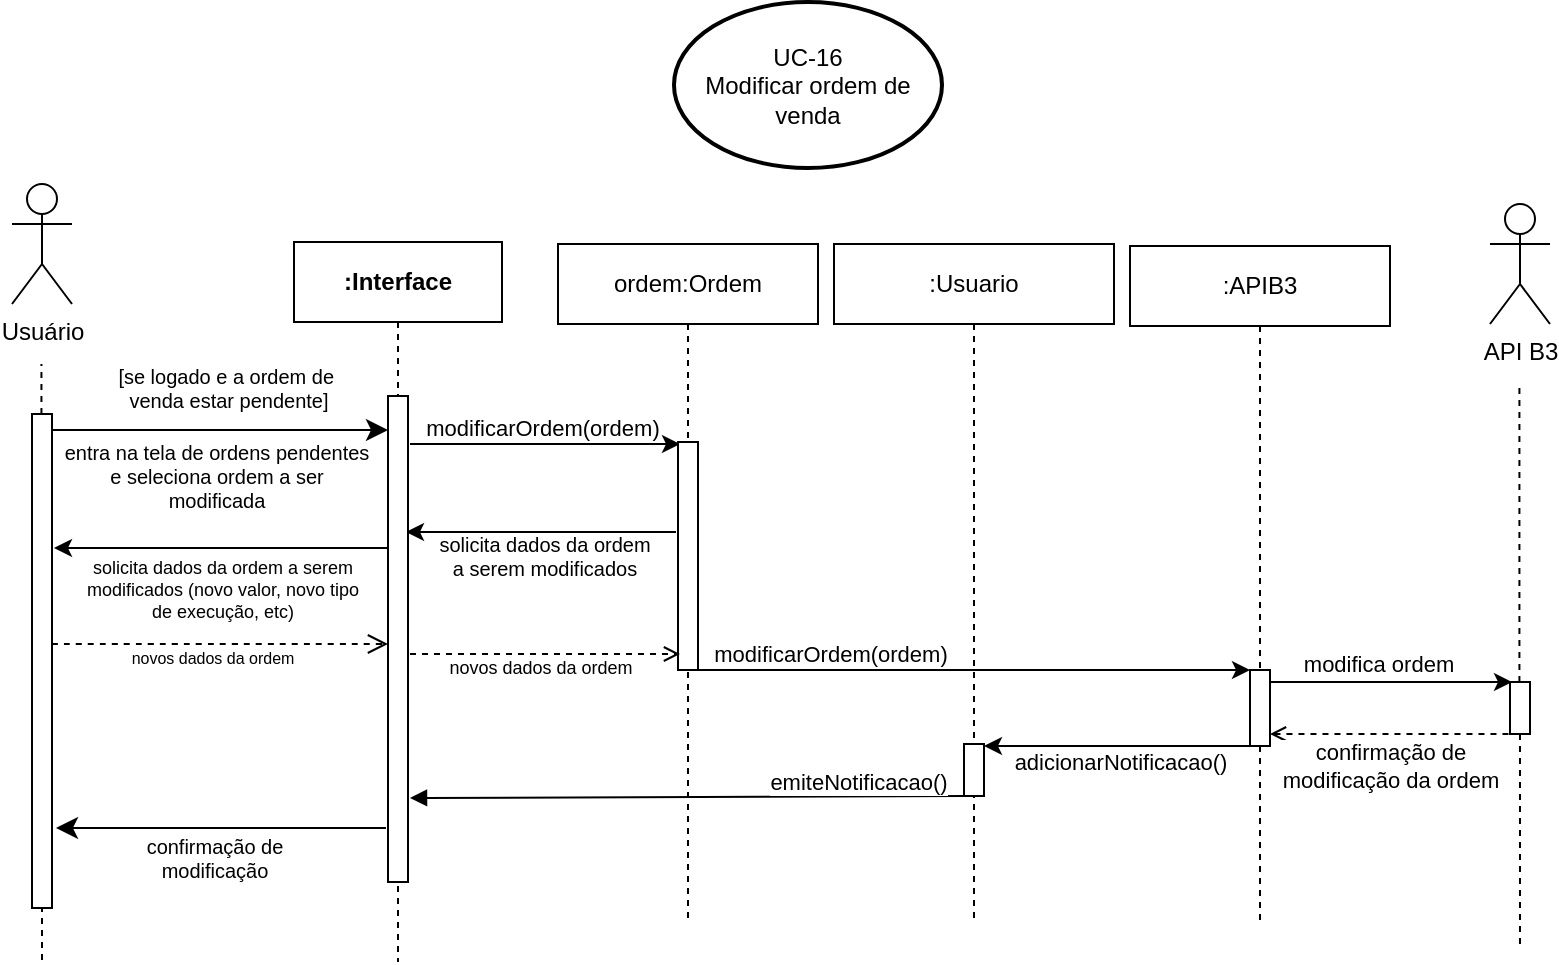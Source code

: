 <mxfile version="24.7.17">
  <diagram name="Página-1" id="_Rrj-t6cQbjoD22pVHF7">
    <mxGraphModel dx="1434" dy="1641" grid="0" gridSize="10" guides="1" tooltips="1" connect="1" arrows="1" fold="1" page="0" pageScale="1" pageWidth="827" pageHeight="1169" math="0" shadow="0">
      <root>
        <mxCell id="0" />
        <mxCell id="1" parent="0" />
        <mxCell id="36aUGT-M8l8VJdll6sSB-1" value="Usuário" style="shape=umlActor;verticalLabelPosition=bottom;verticalAlign=top;html=1;" parent="1" vertex="1">
          <mxGeometry x="226" y="-483" width="30" height="60" as="geometry" />
        </mxCell>
        <mxCell id="36aUGT-M8l8VJdll6sSB-2" value="" style="endArrow=none;dashed=1;html=1;rounded=0;" parent="1" source="36aUGT-M8l8VJdll6sSB-28" edge="1">
          <mxGeometry width="50" height="50" relative="1" as="geometry">
            <mxPoint x="241" y="-113" as="sourcePoint" />
            <mxPoint x="240.72" y="-393" as="targetPoint" />
          </mxGeometry>
        </mxCell>
        <mxCell id="36aUGT-M8l8VJdll6sSB-3" style="edgeStyle=orthogonalEdgeStyle;rounded=0;orthogonalLoop=1;jettySize=auto;html=1;curved=0;" parent="1" edge="1">
          <mxGeometry relative="1" as="geometry">
            <mxPoint x="425" y="-353" as="sourcePoint" />
            <mxPoint x="560" y="-353" as="targetPoint" />
            <Array as="points" />
          </mxGeometry>
        </mxCell>
        <mxCell id="36aUGT-M8l8VJdll6sSB-4" value="modificarOrdem(ordem)" style="edgeLabel;html=1;align=center;verticalAlign=middle;resizable=0;points=[];" parent="36aUGT-M8l8VJdll6sSB-3" vertex="1" connectable="0">
          <mxGeometry x="-0.128" y="1" relative="1" as="geometry">
            <mxPoint x="7" y="-7" as="offset" />
          </mxGeometry>
        </mxCell>
        <mxCell id="36aUGT-M8l8VJdll6sSB-5" value=":Usuario" style="shape=umlLifeline;perimeter=lifelinePerimeter;whiteSpace=wrap;html=1;container=1;dropTarget=0;collapsible=0;recursiveResize=0;outlineConnect=0;portConstraint=eastwest;newEdgeStyle={&quot;curved&quot;:0,&quot;rounded&quot;:0};" parent="1" vertex="1">
          <mxGeometry x="637" y="-453" width="140" height="340" as="geometry" />
        </mxCell>
        <mxCell id="36aUGT-M8l8VJdll6sSB-6" value="" style="html=1;points=[[0,0,0,0,5],[0,1,0,0,-5],[1,0,0,0,5],[1,1,0,0,-5]];perimeter=orthogonalPerimeter;outlineConnect=0;targetShapes=umlLifeline;portConstraint=eastwest;newEdgeStyle={&quot;curved&quot;:0,&quot;rounded&quot;:0};" parent="36aUGT-M8l8VJdll6sSB-5" vertex="1">
          <mxGeometry x="65" y="250" width="10" height="26" as="geometry" />
        </mxCell>
        <mxCell id="36aUGT-M8l8VJdll6sSB-7" value=":APIB3" style="shape=umlLifeline;perimeter=lifelinePerimeter;whiteSpace=wrap;html=1;container=1;dropTarget=0;collapsible=0;recursiveResize=0;outlineConnect=0;portConstraint=eastwest;newEdgeStyle={&quot;curved&quot;:0,&quot;rounded&quot;:0};" parent="1" vertex="1">
          <mxGeometry x="785" y="-452" width="130" height="339" as="geometry" />
        </mxCell>
        <mxCell id="36aUGT-M8l8VJdll6sSB-8" value="" style="html=1;points=[[0,0,0,0,5],[0,1,0,0,-5],[1,0,0,0,5],[1,1,0,0,-5]];perimeter=orthogonalPerimeter;outlineConnect=0;targetShapes=umlLifeline;portConstraint=eastwest;newEdgeStyle={&quot;curved&quot;:0,&quot;rounded&quot;:0};" parent="36aUGT-M8l8VJdll6sSB-7" vertex="1">
          <mxGeometry x="60" y="212" width="10" height="38" as="geometry" />
        </mxCell>
        <mxCell id="36aUGT-M8l8VJdll6sSB-9" value="ordem:Ordem" style="shape=umlLifeline;perimeter=lifelinePerimeter;whiteSpace=wrap;html=1;container=1;dropTarget=0;collapsible=0;recursiveResize=0;outlineConnect=0;portConstraint=eastwest;newEdgeStyle={&quot;curved&quot;:0,&quot;rounded&quot;:0};" parent="1" vertex="1">
          <mxGeometry x="499" y="-453" width="130" height="340" as="geometry" />
        </mxCell>
        <mxCell id="36aUGT-M8l8VJdll6sSB-10" value="" style="html=1;points=[[0,0,0,0,5],[0,1,0,0,-5],[1,0,0,0,5],[1,1,0,0,-5]];perimeter=orthogonalPerimeter;outlineConnect=0;targetShapes=umlLifeline;portConstraint=eastwest;newEdgeStyle={&quot;curved&quot;:0,&quot;rounded&quot;:0};" parent="36aUGT-M8l8VJdll6sSB-9" vertex="1">
          <mxGeometry x="60" y="99" width="10" height="114" as="geometry" />
        </mxCell>
        <mxCell id="36aUGT-M8l8VJdll6sSB-11" value="" style="endArrow=classic;html=1;rounded=0;" parent="1" edge="1">
          <mxGeometry width="50" height="50" relative="1" as="geometry">
            <mxPoint x="845" y="-202" as="sourcePoint" />
            <mxPoint x="712" y="-202" as="targetPoint" />
          </mxGeometry>
        </mxCell>
        <mxCell id="36aUGT-M8l8VJdll6sSB-12" value="adicionarNotificacao()" style="edgeLabel;html=1;align=center;verticalAlign=middle;resizable=0;points=[];" parent="36aUGT-M8l8VJdll6sSB-11" vertex="1" connectable="0">
          <mxGeometry x="0.329" y="-2" relative="1" as="geometry">
            <mxPoint x="23" y="10" as="offset" />
          </mxGeometry>
        </mxCell>
        <mxCell id="36aUGT-M8l8VJdll6sSB-13" style="edgeStyle=orthogonalEdgeStyle;rounded=0;orthogonalLoop=1;jettySize=auto;html=1;curved=0;exitX=1;exitY=1;exitDx=0;exitDy=0;exitPerimeter=0;" parent="1" edge="1">
          <mxGeometry relative="1" as="geometry">
            <mxPoint x="569.0" y="-303" as="sourcePoint" />
            <mxPoint x="845" y="-240" as="targetPoint" />
            <Array as="points">
              <mxPoint x="569" y="-240" />
            </Array>
          </mxGeometry>
        </mxCell>
        <mxCell id="36aUGT-M8l8VJdll6sSB-14" value="modificarOrdem(ordem)" style="edgeLabel;html=1;align=center;verticalAlign=middle;resizable=0;points=[];" parent="36aUGT-M8l8VJdll6sSB-13" vertex="1" connectable="0">
          <mxGeometry x="-0.128" y="1" relative="1" as="geometry">
            <mxPoint x="-19" y="-7" as="offset" />
          </mxGeometry>
        </mxCell>
        <mxCell id="36aUGT-M8l8VJdll6sSB-15" value="API B3" style="shape=umlActor;verticalLabelPosition=bottom;verticalAlign=top;html=1;" parent="1" vertex="1">
          <mxGeometry x="965" y="-473" width="30" height="60" as="geometry" />
        </mxCell>
        <mxCell id="36aUGT-M8l8VJdll6sSB-16" value="" style="endArrow=none;dashed=1;html=1;rounded=0;" parent="1" source="36aUGT-M8l8VJdll6sSB-18" edge="1">
          <mxGeometry width="50" height="50" relative="1" as="geometry">
            <mxPoint x="979.99" y="-103" as="sourcePoint" />
            <mxPoint x="979.71" y="-383" as="targetPoint" />
          </mxGeometry>
        </mxCell>
        <mxCell id="36aUGT-M8l8VJdll6sSB-17" value="" style="endArrow=none;dashed=1;html=1;rounded=0;" parent="1" target="36aUGT-M8l8VJdll6sSB-18" edge="1">
          <mxGeometry width="50" height="50" relative="1" as="geometry">
            <mxPoint x="979.99" y="-103" as="sourcePoint" />
            <mxPoint x="979.71" y="-383" as="targetPoint" />
          </mxGeometry>
        </mxCell>
        <mxCell id="36aUGT-M8l8VJdll6sSB-18" value="" style="html=1;points=[[0,0,0,0,5],[0,1,0,0,-5],[1,0,0,0,5],[1,1,0,0,-5]];perimeter=orthogonalPerimeter;outlineConnect=0;targetShapes=umlLifeline;portConstraint=eastwest;newEdgeStyle={&quot;curved&quot;:0,&quot;rounded&quot;:0};" parent="1" vertex="1">
          <mxGeometry x="975" y="-234" width="10" height="26" as="geometry" />
        </mxCell>
        <mxCell id="36aUGT-M8l8VJdll6sSB-19" value="" style="endArrow=classic;html=1;rounded=0;" parent="1" edge="1">
          <mxGeometry width="50" height="50" relative="1" as="geometry">
            <mxPoint x="855" y="-234" as="sourcePoint" />
            <mxPoint x="976" y="-234" as="targetPoint" />
          </mxGeometry>
        </mxCell>
        <mxCell id="36aUGT-M8l8VJdll6sSB-20" value="modifica ordem" style="edgeLabel;html=1;align=center;verticalAlign=middle;resizable=0;points=[];" parent="36aUGT-M8l8VJdll6sSB-19" vertex="1" connectable="0">
          <mxGeometry x="-0.44" relative="1" as="geometry">
            <mxPoint x="20" y="-9" as="offset" />
          </mxGeometry>
        </mxCell>
        <mxCell id="36aUGT-M8l8VJdll6sSB-21" value="" style="endArrow=none;html=1;rounded=0;startArrow=open;startFill=0;endFill=0;dashed=1;" parent="1" edge="1">
          <mxGeometry width="50" height="50" relative="1" as="geometry">
            <mxPoint x="855" y="-208" as="sourcePoint" />
            <mxPoint x="976" y="-208" as="targetPoint" />
          </mxGeometry>
        </mxCell>
        <mxCell id="36aUGT-M8l8VJdll6sSB-22" value="confirmação de&lt;div&gt;modificação da ordem&lt;/div&gt;" style="edgeLabel;html=1;align=center;verticalAlign=middle;resizable=0;points=[];" parent="36aUGT-M8l8VJdll6sSB-21" vertex="1" connectable="0">
          <mxGeometry x="-0.44" relative="1" as="geometry">
            <mxPoint x="26" y="16" as="offset" />
          </mxGeometry>
        </mxCell>
        <mxCell id="36aUGT-M8l8VJdll6sSB-23" style="edgeStyle=orthogonalEdgeStyle;rounded=0;orthogonalLoop=1;jettySize=auto;html=1;curved=0;startArrow=classic;startFill=1;endArrow=none;endFill=0;" parent="1" edge="1">
          <mxGeometry relative="1" as="geometry">
            <mxPoint x="423" y="-309" as="sourcePoint" />
            <mxPoint x="558" y="-309" as="targetPoint" />
            <Array as="points" />
          </mxGeometry>
        </mxCell>
        <mxCell id="36aUGT-M8l8VJdll6sSB-24" value="solicita dados da ordem&lt;div style=&quot;font-size: 10px;&quot;&gt;a serem modificados&lt;/div&gt;" style="edgeLabel;html=1;align=center;verticalAlign=middle;resizable=0;points=[];fontSize=10;" parent="36aUGT-M8l8VJdll6sSB-23" vertex="1" connectable="0">
          <mxGeometry x="-0.128" y="1" relative="1" as="geometry">
            <mxPoint x="10" y="13" as="offset" />
          </mxGeometry>
        </mxCell>
        <mxCell id="36aUGT-M8l8VJdll6sSB-25" style="edgeStyle=orthogonalEdgeStyle;rounded=0;orthogonalLoop=1;jettySize=auto;html=1;curved=0;startArrow=none;startFill=0;endArrow=open;endFill=0;dashed=1;" parent="1" edge="1">
          <mxGeometry relative="1" as="geometry">
            <mxPoint x="425" y="-248" as="sourcePoint" />
            <mxPoint x="560" y="-248" as="targetPoint" />
            <Array as="points" />
          </mxGeometry>
        </mxCell>
        <mxCell id="36aUGT-M8l8VJdll6sSB-26" value="novos dados da ordem" style="edgeLabel;html=1;align=center;verticalAlign=middle;resizable=0;points=[];fontSize=9;" parent="36aUGT-M8l8VJdll6sSB-25" vertex="1" connectable="0">
          <mxGeometry x="-0.128" y="1" relative="1" as="geometry">
            <mxPoint x="6" y="8" as="offset" />
          </mxGeometry>
        </mxCell>
        <mxCell id="36aUGT-M8l8VJdll6sSB-27" value="" style="endArrow=none;dashed=1;html=1;rounded=0;" parent="1" target="36aUGT-M8l8VJdll6sSB-28" edge="1">
          <mxGeometry width="50" height="50" relative="1" as="geometry">
            <mxPoint x="241" y="-95" as="sourcePoint" />
            <mxPoint x="251.72" y="-393" as="targetPoint" />
          </mxGeometry>
        </mxCell>
        <mxCell id="36aUGT-M8l8VJdll6sSB-28" value="" style="html=1;points=[[0,0,0,0,5],[0,1,0,0,-5],[1,0,0,0,5],[1,1,0,0,-5]];perimeter=orthogonalPerimeter;outlineConnect=0;targetShapes=umlLifeline;portConstraint=eastwest;newEdgeStyle={&quot;curved&quot;:0,&quot;rounded&quot;:0};" parent="1" vertex="1">
          <mxGeometry x="236" y="-368" width="10" height="247" as="geometry" />
        </mxCell>
        <mxCell id="36aUGT-M8l8VJdll6sSB-29" value="&lt;b&gt;:Interface&lt;/b&gt;" style="shape=umlLifeline;perimeter=lifelinePerimeter;whiteSpace=wrap;html=1;container=0;dropTarget=0;collapsible=0;recursiveResize=0;outlineConnect=0;portConstraint=eastwest;newEdgeStyle={&quot;edgeStyle&quot;:&quot;elbowEdgeStyle&quot;,&quot;elbow&quot;:&quot;vertical&quot;,&quot;curved&quot;:0,&quot;rounded&quot;:0};" parent="1" vertex="1">
          <mxGeometry x="367" y="-454" width="104" height="360" as="geometry" />
        </mxCell>
        <mxCell id="36aUGT-M8l8VJdll6sSB-30" value="" style="html=1;points=[];perimeter=orthogonalPerimeter;outlineConnect=0;targetShapes=umlLifeline;portConstraint=eastwest;newEdgeStyle={&quot;edgeStyle&quot;:&quot;elbowEdgeStyle&quot;,&quot;elbow&quot;:&quot;vertical&quot;,&quot;curved&quot;:0,&quot;rounded&quot;:0};" parent="36aUGT-M8l8VJdll6sSB-29" vertex="1">
          <mxGeometry x="47" y="77" width="10" height="243" as="geometry" />
        </mxCell>
        <mxCell id="36aUGT-M8l8VJdll6sSB-31" value="[se logado e a ordem de&amp;nbsp;&lt;div style=&quot;font-size: 10px;&quot;&gt;venda estar pendente]&lt;/div&gt;" style="text;html=1;align=center;verticalAlign=middle;resizable=0;points=[];autosize=1;strokeColor=none;fillColor=none;fontSize=10;" parent="1" vertex="1">
          <mxGeometry x="269" y="-399" width="129" height="36" as="geometry" />
        </mxCell>
        <mxCell id="36aUGT-M8l8VJdll6sSB-32" value="" style="endArrow=classic;html=1;rounded=0;fontSize=12;startSize=8;endSize=8;curved=1;" parent="1" target="36aUGT-M8l8VJdll6sSB-30" edge="1">
          <mxGeometry width="50" height="50" relative="1" as="geometry">
            <mxPoint x="246" y="-360" as="sourcePoint" />
            <mxPoint x="400" y="-360" as="targetPoint" />
          </mxGeometry>
        </mxCell>
        <mxCell id="36aUGT-M8l8VJdll6sSB-33" value="entra na tela de ordens pendentes&lt;div style=&quot;font-size: 10px;&quot;&gt;e seleciona ordem a ser&lt;/div&gt;&lt;div style=&quot;font-size: 10px;&quot;&gt;modificada&lt;/div&gt;" style="edgeLabel;html=1;align=center;verticalAlign=middle;resizable=0;points=[];fontSize=10;" parent="36aUGT-M8l8VJdll6sSB-32" vertex="1" connectable="0">
          <mxGeometry x="-0.05" y="-2" relative="1" as="geometry">
            <mxPoint x="2" y="21" as="offset" />
          </mxGeometry>
        </mxCell>
        <mxCell id="36aUGT-M8l8VJdll6sSB-34" style="edgeStyle=orthogonalEdgeStyle;rounded=0;orthogonalLoop=1;jettySize=auto;html=1;curved=0;startArrow=classic;startFill=1;endArrow=none;endFill=0;" parent="1" edge="1">
          <mxGeometry relative="1" as="geometry">
            <mxPoint x="247" y="-301" as="sourcePoint" />
            <mxPoint x="414" y="-301" as="targetPoint" />
            <Array as="points" />
          </mxGeometry>
        </mxCell>
        <mxCell id="36aUGT-M8l8VJdll6sSB-35" value="solicita dados da ordem a serem&lt;div&gt;modificados (novo valor, novo tipo&lt;/div&gt;&lt;div&gt;de execução, etc)&lt;/div&gt;" style="edgeLabel;html=1;align=center;verticalAlign=middle;resizable=0;points=[];fontSize=9;" parent="36aUGT-M8l8VJdll6sSB-34" vertex="1" connectable="0">
          <mxGeometry x="-0.128" y="1" relative="1" as="geometry">
            <mxPoint x="11" y="22" as="offset" />
          </mxGeometry>
        </mxCell>
        <mxCell id="36aUGT-M8l8VJdll6sSB-36" value="" style="endArrow=open;html=1;rounded=0;fontSize=12;startSize=8;endSize=8;curved=1;endFill=0;dashed=1;" parent="1" edge="1">
          <mxGeometry width="50" height="50" relative="1" as="geometry">
            <mxPoint x="246" y="-253" as="sourcePoint" />
            <mxPoint x="414" y="-253" as="targetPoint" />
          </mxGeometry>
        </mxCell>
        <mxCell id="36aUGT-M8l8VJdll6sSB-37" value="novos dados da ordem" style="edgeLabel;html=1;align=center;verticalAlign=middle;resizable=0;points=[];fontSize=8;" parent="36aUGT-M8l8VJdll6sSB-36" vertex="1" connectable="0">
          <mxGeometry x="-0.175" y="-1" relative="1" as="geometry">
            <mxPoint x="10" y="6" as="offset" />
          </mxGeometry>
        </mxCell>
        <mxCell id="36aUGT-M8l8VJdll6sSB-38" value="" style="edgeStyle=none;orthogonalLoop=1;jettySize=auto;html=1;rounded=0;startArrow=none;startFill=0;endArrow=block;endFill=1;exitX=0;exitY=1;exitDx=0;exitDy=-5;exitPerimeter=0;" parent="1" edge="1">
          <mxGeometry width="100" relative="1" as="geometry">
            <mxPoint x="702" y="-177" as="sourcePoint" />
            <mxPoint x="425" y="-176" as="targetPoint" />
            <Array as="points" />
          </mxGeometry>
        </mxCell>
        <mxCell id="36aUGT-M8l8VJdll6sSB-39" value="emiteNotificacao()" style="edgeLabel;html=1;align=center;verticalAlign=middle;resizable=0;points=[];" parent="36aUGT-M8l8VJdll6sSB-38" vertex="1" connectable="0">
          <mxGeometry x="-0.16" y="1" relative="1" as="geometry">
            <mxPoint x="63" y="-9" as="offset" />
          </mxGeometry>
        </mxCell>
        <mxCell id="36aUGT-M8l8VJdll6sSB-40" value="" style="endArrow=classic;html=1;rounded=0;fontSize=12;startSize=8;endSize=8;curved=1;" parent="1" edge="1">
          <mxGeometry width="50" height="50" relative="1" as="geometry">
            <mxPoint x="413" y="-161" as="sourcePoint" />
            <mxPoint x="248" y="-161" as="targetPoint" />
          </mxGeometry>
        </mxCell>
        <mxCell id="36aUGT-M8l8VJdll6sSB-41" value="confirmação de&lt;div style=&quot;font-size: 10px;&quot;&gt;modificação&lt;/div&gt;" style="edgeLabel;html=1;align=center;verticalAlign=middle;resizable=0;points=[];fontSize=10;" parent="36aUGT-M8l8VJdll6sSB-40" vertex="1" connectable="0">
          <mxGeometry x="0.105" y="-1" relative="1" as="geometry">
            <mxPoint x="5" y="16" as="offset" />
          </mxGeometry>
        </mxCell>
        <mxCell id="36aUGT-M8l8VJdll6sSB-42" value="UC-16&lt;div&gt;Modificar ordem de&lt;/div&gt;&lt;div&gt;venda&lt;/div&gt;" style="strokeWidth=2;html=1;shape=mxgraph.flowchart.start_1;whiteSpace=wrap;" parent="1" vertex="1">
          <mxGeometry x="557" y="-574" width="134" height="83" as="geometry" />
        </mxCell>
      </root>
    </mxGraphModel>
  </diagram>
</mxfile>
